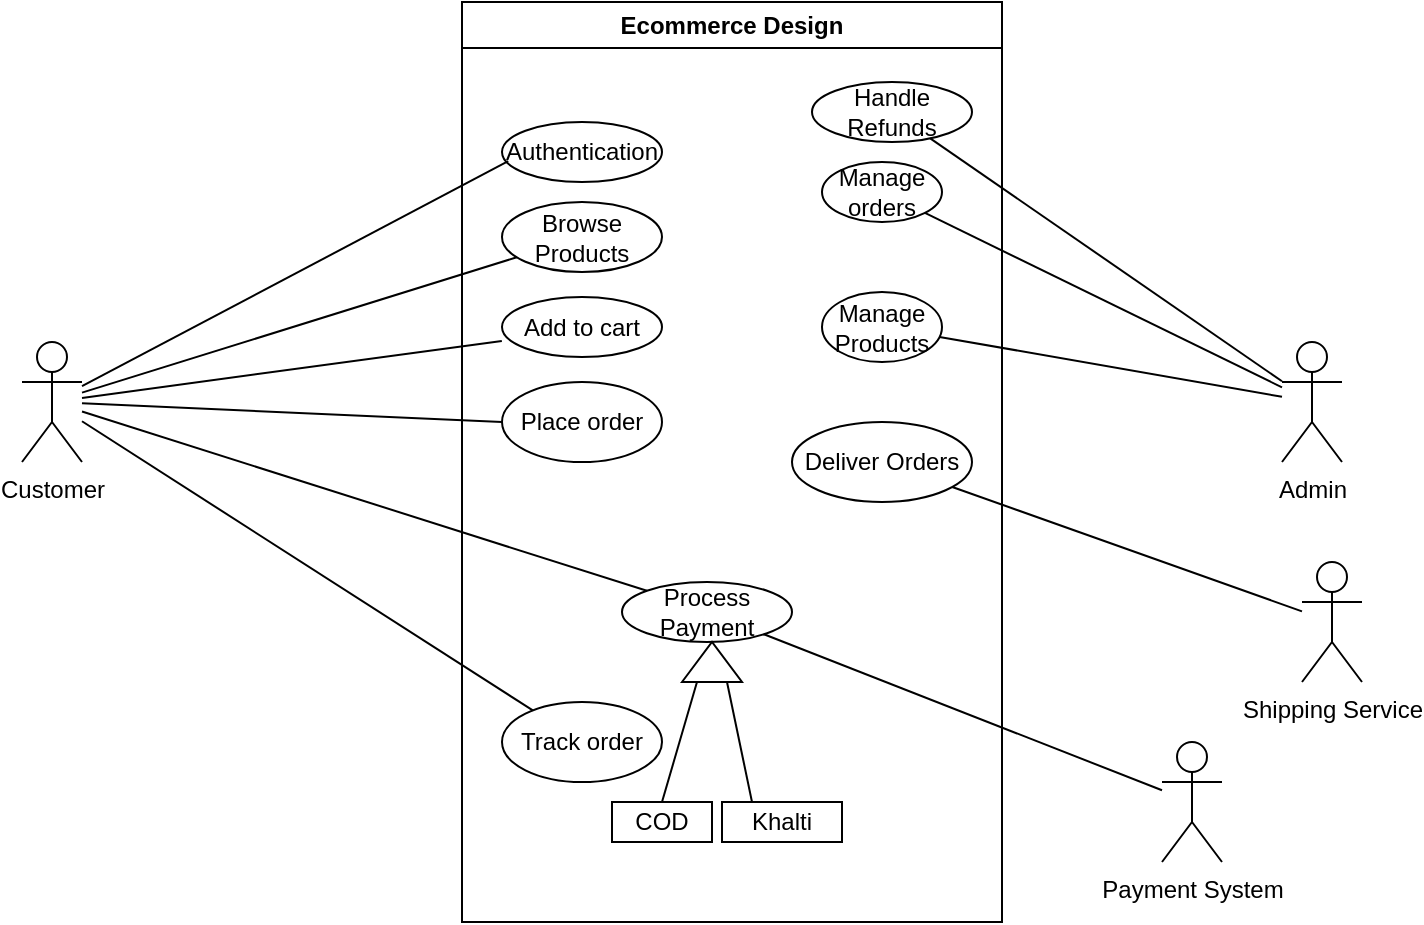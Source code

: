 <mxfile version="26.0.16">
  <diagram name="Page-1" id="2xKNmPbRvTcJsNJkrDok">
    <mxGraphModel dx="1434" dy="794" grid="1" gridSize="10" guides="1" tooltips="1" connect="1" arrows="1" fold="1" page="1" pageScale="1" pageWidth="850" pageHeight="1100" math="0" shadow="0">
      <root>
        <mxCell id="0" />
        <mxCell id="1" parent="0" />
        <mxCell id="_DyhmnH1X0i6e9Q3qZGH-2" value="&lt;div&gt;Ecommerce Design&lt;/div&gt;" style="swimlane;whiteSpace=wrap;html=1;" vertex="1" parent="1">
          <mxGeometry x="300" y="210" width="270" height="460" as="geometry" />
        </mxCell>
        <mxCell id="_DyhmnH1X0i6e9Q3qZGH-4" value="&lt;div&gt;Authentication&lt;/div&gt;" style="ellipse;whiteSpace=wrap;html=1;" vertex="1" parent="_DyhmnH1X0i6e9Q3qZGH-2">
          <mxGeometry x="20" y="60" width="80" height="30" as="geometry" />
        </mxCell>
        <mxCell id="_DyhmnH1X0i6e9Q3qZGH-6" value="Add to cart" style="ellipse;whiteSpace=wrap;html=1;" vertex="1" parent="_DyhmnH1X0i6e9Q3qZGH-2">
          <mxGeometry x="20.0" y="147.5" width="80" height="30" as="geometry" />
        </mxCell>
        <mxCell id="_DyhmnH1X0i6e9Q3qZGH-9" value="Place order" style="ellipse;whiteSpace=wrap;html=1;" vertex="1" parent="_DyhmnH1X0i6e9Q3qZGH-2">
          <mxGeometry x="20" y="190" width="80" height="40" as="geometry" />
        </mxCell>
        <mxCell id="_DyhmnH1X0i6e9Q3qZGH-37" value="Browse Products" style="ellipse;whiteSpace=wrap;html=1;" vertex="1" parent="_DyhmnH1X0i6e9Q3qZGH-2">
          <mxGeometry x="20" y="100" width="80" height="35" as="geometry" />
        </mxCell>
        <mxCell id="_DyhmnH1X0i6e9Q3qZGH-39" value="&lt;div&gt;Manage orders&lt;/div&gt;" style="ellipse;whiteSpace=wrap;html=1;" vertex="1" parent="_DyhmnH1X0i6e9Q3qZGH-2">
          <mxGeometry x="180" y="80" width="60" height="30" as="geometry" />
        </mxCell>
        <mxCell id="_DyhmnH1X0i6e9Q3qZGH-41" value="&lt;div&gt;Track order&lt;/div&gt;" style="ellipse;whiteSpace=wrap;html=1;" vertex="1" parent="_DyhmnH1X0i6e9Q3qZGH-2">
          <mxGeometry x="20" y="350" width="80" height="40" as="geometry" />
        </mxCell>
        <mxCell id="_DyhmnH1X0i6e9Q3qZGH-44" value="Manage Products" style="ellipse;whiteSpace=wrap;html=1;" vertex="1" parent="_DyhmnH1X0i6e9Q3qZGH-2">
          <mxGeometry x="180" y="145" width="60" height="35" as="geometry" />
        </mxCell>
        <mxCell id="_DyhmnH1X0i6e9Q3qZGH-53" value="Deliver Orders" style="ellipse;whiteSpace=wrap;html=1;" vertex="1" parent="_DyhmnH1X0i6e9Q3qZGH-2">
          <mxGeometry x="165" y="210" width="90" height="40" as="geometry" />
        </mxCell>
        <mxCell id="_DyhmnH1X0i6e9Q3qZGH-64" value="Process Payment" style="ellipse;whiteSpace=wrap;html=1;" vertex="1" parent="_DyhmnH1X0i6e9Q3qZGH-2">
          <mxGeometry x="80" y="290" width="85" height="30" as="geometry" />
        </mxCell>
        <mxCell id="_DyhmnH1X0i6e9Q3qZGH-50" value="Handle Refunds" style="ellipse;whiteSpace=wrap;html=1;" vertex="1" parent="_DyhmnH1X0i6e9Q3qZGH-2">
          <mxGeometry x="175" y="40" width="80" height="30" as="geometry" />
        </mxCell>
        <mxCell id="_DyhmnH1X0i6e9Q3qZGH-72" value="" style="triangle;whiteSpace=wrap;html=1;rotation=-90;" vertex="1" parent="_DyhmnH1X0i6e9Q3qZGH-2">
          <mxGeometry x="115" y="315" width="20" height="30" as="geometry" />
        </mxCell>
        <mxCell id="_DyhmnH1X0i6e9Q3qZGH-75" value="COD" style="whiteSpace=wrap;html=1;" vertex="1" parent="_DyhmnH1X0i6e9Q3qZGH-2">
          <mxGeometry x="75" y="400" width="50" height="20" as="geometry" />
        </mxCell>
        <mxCell id="_DyhmnH1X0i6e9Q3qZGH-76" value="Khalti" style="rounded=0;whiteSpace=wrap;html=1;" vertex="1" parent="_DyhmnH1X0i6e9Q3qZGH-2">
          <mxGeometry x="130" y="400" width="60" height="20" as="geometry" />
        </mxCell>
        <mxCell id="_DyhmnH1X0i6e9Q3qZGH-77" value="" style="endArrow=none;html=1;rounded=0;entryX=0;entryY=0.75;entryDx=0;entryDy=0;exitX=0.25;exitY=0;exitDx=0;exitDy=0;" edge="1" parent="_DyhmnH1X0i6e9Q3qZGH-2" source="_DyhmnH1X0i6e9Q3qZGH-76" target="_DyhmnH1X0i6e9Q3qZGH-72">
          <mxGeometry width="50" height="50" relative="1" as="geometry">
            <mxPoint x="-200" y="410" as="sourcePoint" />
            <mxPoint x="-150" y="360" as="targetPoint" />
          </mxGeometry>
        </mxCell>
        <mxCell id="_DyhmnH1X0i6e9Q3qZGH-3" value="&lt;div&gt;Customer&lt;/div&gt;&lt;div&gt;&lt;br&gt;&lt;/div&gt;" style="shape=umlActor;verticalLabelPosition=bottom;verticalAlign=top;html=1;outlineConnect=0;" vertex="1" parent="1">
          <mxGeometry x="80" y="380" width="30" height="60" as="geometry" />
        </mxCell>
        <mxCell id="_DyhmnH1X0i6e9Q3qZGH-5" value="" style="endArrow=none;html=1;rounded=0;entryX=0.039;entryY=0.653;entryDx=0;entryDy=0;entryPerimeter=0;" edge="1" parent="1" source="_DyhmnH1X0i6e9Q3qZGH-3" target="_DyhmnH1X0i6e9Q3qZGH-4">
          <mxGeometry width="50" height="50" relative="1" as="geometry">
            <mxPoint x="240" y="360" as="sourcePoint" />
            <mxPoint x="290" y="310" as="targetPoint" />
          </mxGeometry>
        </mxCell>
        <mxCell id="_DyhmnH1X0i6e9Q3qZGH-8" value="" style="endArrow=none;html=1;rounded=0;entryX=-0.001;entryY=0.733;entryDx=0;entryDy=0;entryPerimeter=0;" edge="1" parent="1" source="_DyhmnH1X0i6e9Q3qZGH-3" target="_DyhmnH1X0i6e9Q3qZGH-6">
          <mxGeometry width="50" height="50" relative="1" as="geometry">
            <mxPoint x="190" y="460" as="sourcePoint" />
            <mxPoint x="240" y="410" as="targetPoint" />
          </mxGeometry>
        </mxCell>
        <mxCell id="_DyhmnH1X0i6e9Q3qZGH-11" value="" style="endArrow=none;html=1;rounded=0;entryX=0;entryY=0.5;entryDx=0;entryDy=0;" edge="1" parent="1" source="_DyhmnH1X0i6e9Q3qZGH-3" target="_DyhmnH1X0i6e9Q3qZGH-9">
          <mxGeometry width="50" height="50" relative="1" as="geometry">
            <mxPoint x="110" y="410" as="sourcePoint" />
            <mxPoint x="250" y="440" as="targetPoint" />
          </mxGeometry>
        </mxCell>
        <mxCell id="_DyhmnH1X0i6e9Q3qZGH-36" value="&lt;div&gt;Admin&lt;/div&gt;" style="shape=umlActor;verticalLabelPosition=bottom;verticalAlign=top;html=1;outlineConnect=0;" vertex="1" parent="1">
          <mxGeometry x="710" y="380" width="30" height="60" as="geometry" />
        </mxCell>
        <mxCell id="_DyhmnH1X0i6e9Q3qZGH-38" value="" style="endArrow=none;html=1;rounded=0;" edge="1" parent="1" source="_DyhmnH1X0i6e9Q3qZGH-3" target="_DyhmnH1X0i6e9Q3qZGH-37">
          <mxGeometry width="50" height="50" relative="1" as="geometry">
            <mxPoint x="210" y="440" as="sourcePoint" />
            <mxPoint x="260" y="390" as="targetPoint" />
          </mxGeometry>
        </mxCell>
        <mxCell id="_DyhmnH1X0i6e9Q3qZGH-40" value="" style="endArrow=none;html=1;rounded=0;" edge="1" parent="1" source="_DyhmnH1X0i6e9Q3qZGH-39" target="_DyhmnH1X0i6e9Q3qZGH-36">
          <mxGeometry width="50" height="50" relative="1" as="geometry">
            <mxPoint x="520.001" y="314.696" as="sourcePoint" />
            <mxPoint x="713.97" y="396.8" as="targetPoint" />
          </mxGeometry>
        </mxCell>
        <mxCell id="_DyhmnH1X0i6e9Q3qZGH-43" value="" style="endArrow=none;html=1;rounded=0;" edge="1" parent="1" source="_DyhmnH1X0i6e9Q3qZGH-3" target="_DyhmnH1X0i6e9Q3qZGH-41">
          <mxGeometry width="50" height="50" relative="1" as="geometry">
            <mxPoint x="160" y="550" as="sourcePoint" />
            <mxPoint x="210" y="500" as="targetPoint" />
          </mxGeometry>
        </mxCell>
        <mxCell id="_DyhmnH1X0i6e9Q3qZGH-45" value="" style="endArrow=none;html=1;rounded=0;" edge="1" parent="1" source="_DyhmnH1X0i6e9Q3qZGH-44" target="_DyhmnH1X0i6e9Q3qZGH-36">
          <mxGeometry width="50" height="50" relative="1" as="geometry">
            <mxPoint x="130" y="590" as="sourcePoint" />
            <mxPoint x="180" y="540" as="targetPoint" />
          </mxGeometry>
        </mxCell>
        <mxCell id="_DyhmnH1X0i6e9Q3qZGH-46" value="&lt;div&gt;Payment System&lt;/div&gt;" style="shape=umlActor;verticalLabelPosition=bottom;verticalAlign=top;html=1;outlineConnect=0;" vertex="1" parent="1">
          <mxGeometry x="650" y="580" width="30" height="60" as="geometry" />
        </mxCell>
        <mxCell id="_DyhmnH1X0i6e9Q3qZGH-52" value="Shipping Service" style="shape=umlActor;verticalLabelPosition=bottom;verticalAlign=top;html=1;outlineConnect=0;" vertex="1" parent="1">
          <mxGeometry x="720" y="490" width="30" height="60" as="geometry" />
        </mxCell>
        <mxCell id="_DyhmnH1X0i6e9Q3qZGH-56" value="" style="endArrow=none;html=1;rounded=0;" edge="1" parent="1" source="_DyhmnH1X0i6e9Q3qZGH-52" target="_DyhmnH1X0i6e9Q3qZGH-53">
          <mxGeometry width="50" height="50" relative="1" as="geometry">
            <mxPoint x="460" y="680" as="sourcePoint" />
            <mxPoint x="510" y="630" as="targetPoint" />
          </mxGeometry>
        </mxCell>
        <mxCell id="_DyhmnH1X0i6e9Q3qZGH-66" value="" style="endArrow=none;html=1;rounded=0;" edge="1" parent="1" source="_DyhmnH1X0i6e9Q3qZGH-64" target="_DyhmnH1X0i6e9Q3qZGH-46">
          <mxGeometry width="50" height="50" relative="1" as="geometry">
            <mxPoint x="470" y="600" as="sourcePoint" />
            <mxPoint x="520" y="550" as="targetPoint" />
          </mxGeometry>
        </mxCell>
        <mxCell id="_DyhmnH1X0i6e9Q3qZGH-74" value="" style="endArrow=none;html=1;rounded=0;entryX=0;entryY=0.25;entryDx=0;entryDy=0;" edge="1" parent="1" target="_DyhmnH1X0i6e9Q3qZGH-72">
          <mxGeometry width="50" height="50" relative="1" as="geometry">
            <mxPoint x="400" y="610" as="sourcePoint" />
            <mxPoint x="220" y="570" as="targetPoint" />
          </mxGeometry>
        </mxCell>
        <mxCell id="_DyhmnH1X0i6e9Q3qZGH-78" value="" style="endArrow=none;html=1;rounded=0;" edge="1" parent="1" source="_DyhmnH1X0i6e9Q3qZGH-50" target="_DyhmnH1X0i6e9Q3qZGH-36">
          <mxGeometry width="50" height="50" relative="1" as="geometry">
            <mxPoint x="630" y="490" as="sourcePoint" />
            <mxPoint x="680" y="440" as="targetPoint" />
          </mxGeometry>
        </mxCell>
        <mxCell id="_DyhmnH1X0i6e9Q3qZGH-79" value="" style="endArrow=none;html=1;rounded=0;entryX=0;entryY=0;entryDx=0;entryDy=0;" edge="1" parent="1" source="_DyhmnH1X0i6e9Q3qZGH-3" target="_DyhmnH1X0i6e9Q3qZGH-64">
          <mxGeometry width="50" height="50" relative="1" as="geometry">
            <mxPoint x="110" y="600" as="sourcePoint" />
            <mxPoint x="160" y="550" as="targetPoint" />
          </mxGeometry>
        </mxCell>
      </root>
    </mxGraphModel>
  </diagram>
</mxfile>
